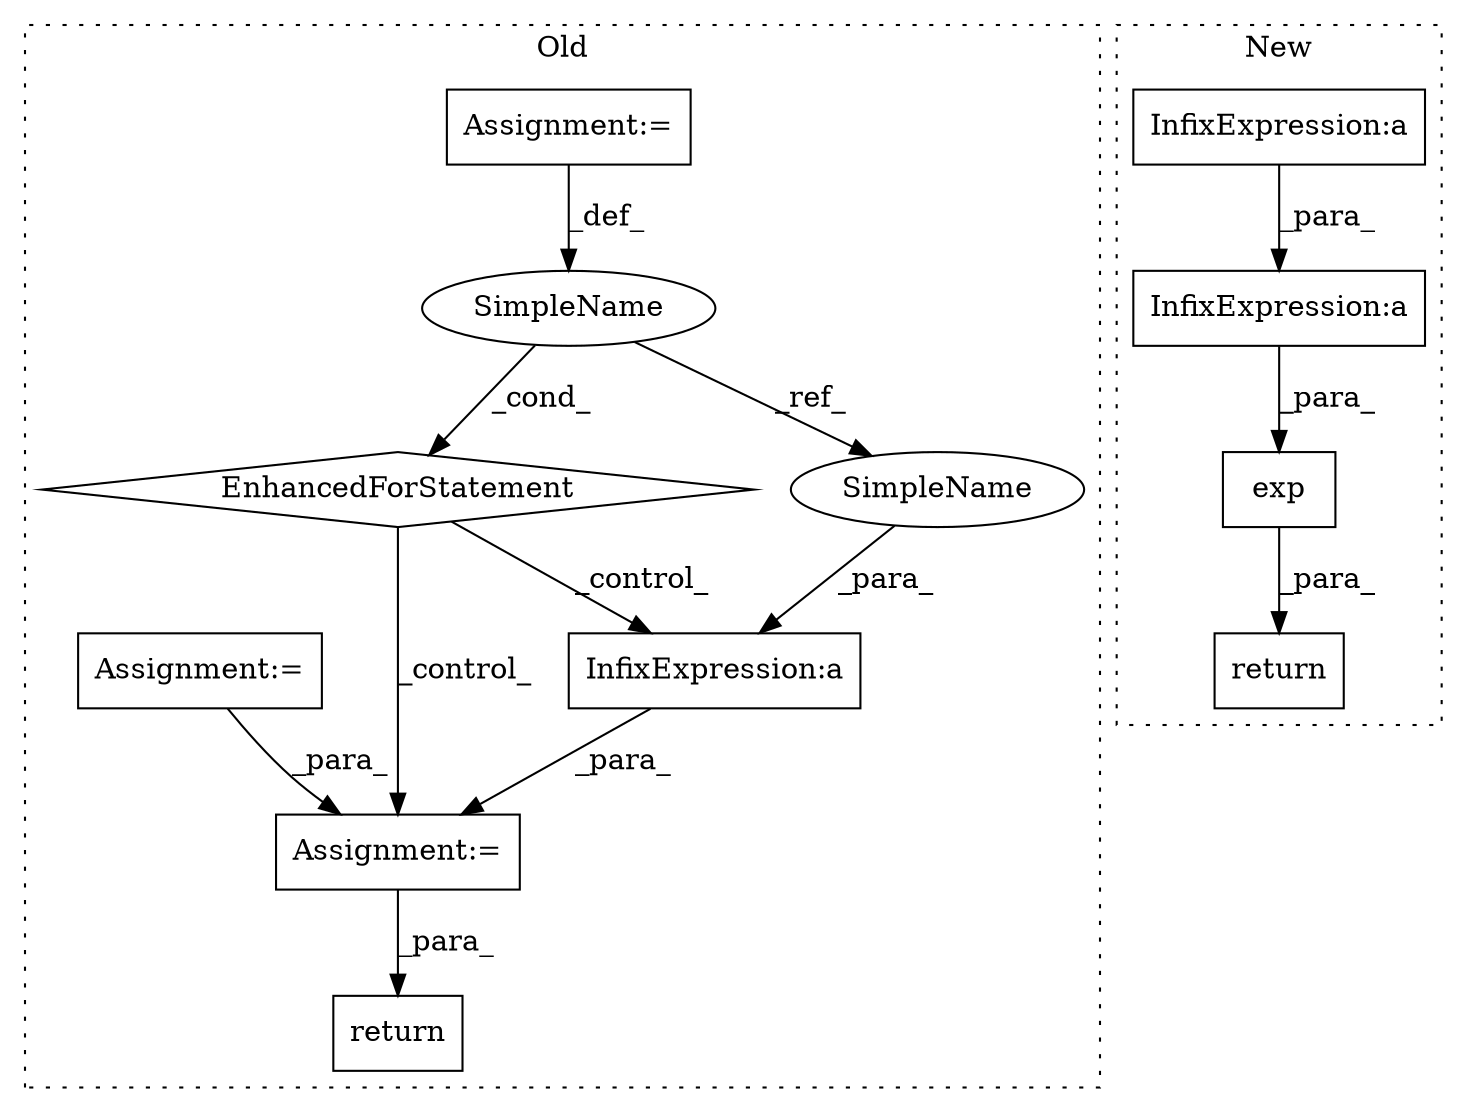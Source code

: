 digraph G {
subgraph cluster0 {
1 [label="EnhancedForStatement" a="70" s="13455,13530" l="57,2" shape="diamond"];
3 [label="Assignment:=" a="7" s="13455,13530" l="57,2" shape="box"];
4 [label="Assignment:=" a="7" s="13545" l="1" shape="box"];
5 [label="Assignment:=" a="7" s="13433" l="1" shape="box"];
6 [label="SimpleName" a="42" s="13516" l="1" shape="ellipse"];
8 [label="return" a="41" s="13618" l="7" shape="box"];
11 [label="InfixExpression:a" a="27" s="13552" l="3" shape="box"];
12 [label="SimpleName" a="42" s="13555" l="1" shape="ellipse"];
label = "Old";
style="dotted";
}
subgraph cluster1 {
2 [label="exp" a="32" s="11867,11938" l="4,1" shape="box"];
7 [label="InfixExpression:a" a="27" s="11932" l="3" shape="box"];
9 [label="return" a="41" s="11955" l="7" shape="box"];
10 [label="InfixExpression:a" a="27" s="11912" l="3" shape="box"];
label = "New";
style="dotted";
}
1 -> 4 [label="_control_"];
1 -> 11 [label="_control_"];
2 -> 9 [label="_para_"];
3 -> 6 [label="_def_"];
4 -> 8 [label="_para_"];
5 -> 4 [label="_para_"];
6 -> 1 [label="_cond_"];
6 -> 12 [label="_ref_"];
7 -> 10 [label="_para_"];
10 -> 2 [label="_para_"];
11 -> 4 [label="_para_"];
12 -> 11 [label="_para_"];
}